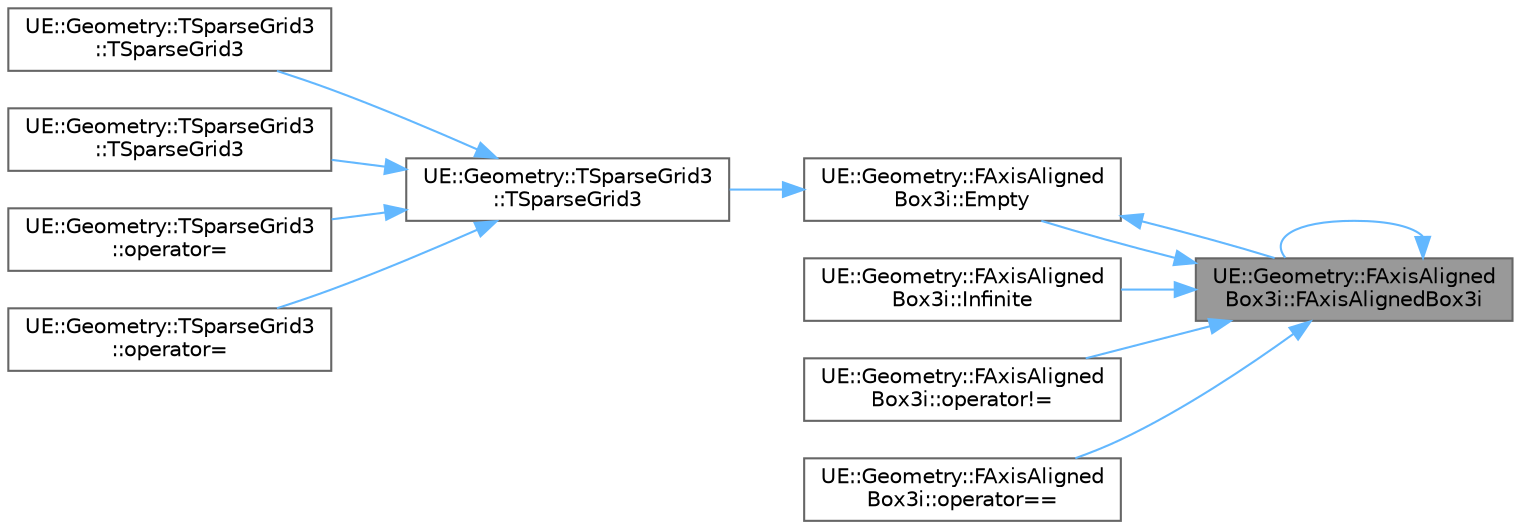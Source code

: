 digraph "UE::Geometry::FAxisAlignedBox3i::FAxisAlignedBox3i"
{
 // INTERACTIVE_SVG=YES
 // LATEX_PDF_SIZE
  bgcolor="transparent";
  edge [fontname=Helvetica,fontsize=10,labelfontname=Helvetica,labelfontsize=10];
  node [fontname=Helvetica,fontsize=10,shape=box,height=0.2,width=0.4];
  rankdir="RL";
  Node1 [id="Node000001",label="UE::Geometry::FAxisAligned\lBox3i::FAxisAlignedBox3i",height=0.2,width=0.4,color="gray40", fillcolor="grey60", style="filled", fontcolor="black",tooltip=" "];
  Node1 -> Node1 [id="edge1_Node000001_Node000001",dir="back",color="steelblue1",style="solid",tooltip=" "];
  Node1 -> Node2 [id="edge2_Node000001_Node000002",dir="back",color="steelblue1",style="solid",tooltip=" "];
  Node2 [id="Node000002",label="UE::Geometry::FAxisAligned\lBox3i::Empty",height=0.2,width=0.4,color="grey40", fillcolor="white", style="filled",URL="$db/d9f/structUE_1_1Geometry_1_1FAxisAlignedBox3i.html#a4038011c69113b30faf8e8c14e1161f8",tooltip=" "];
  Node2 -> Node1 [id="edge3_Node000002_Node000001",dir="back",color="steelblue1",style="solid",tooltip=" "];
  Node2 -> Node3 [id="edge4_Node000002_Node000003",dir="back",color="steelblue1",style="solid",tooltip=" "];
  Node3 [id="Node000003",label="UE::Geometry::TSparseGrid3\l::TSparseGrid3",height=0.2,width=0.4,color="grey40", fillcolor="white", style="filled",URL="$d4/de8/classUE_1_1Geometry_1_1TSparseGrid3.html#a3782394b19805549e48acc33e68dd281",tooltip="Create empty grid."];
  Node3 -> Node4 [id="edge5_Node000003_Node000004",dir="back",color="steelblue1",style="solid",tooltip=" "];
  Node4 [id="Node000004",label="UE::Geometry::TSparseGrid3\l::TSparseGrid3",height=0.2,width=0.4,color="grey40", fillcolor="white", style="filled",URL="$d4/de8/classUE_1_1Geometry_1_1TSparseGrid3.html#a63934fcdfea7775eabc44f72abe35762",tooltip=" "];
  Node3 -> Node5 [id="edge6_Node000003_Node000005",dir="back",color="steelblue1",style="solid",tooltip=" "];
  Node5 [id="Node000005",label="UE::Geometry::TSparseGrid3\l::TSparseGrid3",height=0.2,width=0.4,color="grey40", fillcolor="white", style="filled",URL="$d4/de8/classUE_1_1Geometry_1_1TSparseGrid3.html#a9a8051aebd3a4d3bc0d1ecf39db7d396",tooltip=" "];
  Node3 -> Node6 [id="edge7_Node000003_Node000006",dir="back",color="steelblue1",style="solid",tooltip=" "];
  Node6 [id="Node000006",label="UE::Geometry::TSparseGrid3\l::operator=",height=0.2,width=0.4,color="grey40", fillcolor="white", style="filled",URL="$d4/de8/classUE_1_1Geometry_1_1TSparseGrid3.html#a0f48e6548b5202312a11f425aee9d5cc",tooltip=" "];
  Node3 -> Node7 [id="edge8_Node000003_Node000007",dir="back",color="steelblue1",style="solid",tooltip=" "];
  Node7 [id="Node000007",label="UE::Geometry::TSparseGrid3\l::operator=",height=0.2,width=0.4,color="grey40", fillcolor="white", style="filled",URL="$d4/de8/classUE_1_1Geometry_1_1TSparseGrid3.html#a8bc5ccf326301449d6c01ffc42899152",tooltip=" "];
  Node1 -> Node8 [id="edge9_Node000001_Node000008",dir="back",color="steelblue1",style="solid",tooltip=" "];
  Node8 [id="Node000008",label="UE::Geometry::FAxisAligned\lBox3i::Infinite",height=0.2,width=0.4,color="grey40", fillcolor="white", style="filled",URL="$db/d9f/structUE_1_1Geometry_1_1FAxisAlignedBox3i.html#ae90f469152a6f1114b9e34c6613ac4bb",tooltip=" "];
  Node1 -> Node9 [id="edge10_Node000001_Node000009",dir="back",color="steelblue1",style="solid",tooltip=" "];
  Node9 [id="Node000009",label="UE::Geometry::FAxisAligned\lBox3i::operator!=",height=0.2,width=0.4,color="grey40", fillcolor="white", style="filled",URL="$db/d9f/structUE_1_1Geometry_1_1FAxisAlignedBox3i.html#a2623d4edafb6640c724d61621767b2e1",tooltip=" "];
  Node1 -> Node10 [id="edge11_Node000001_Node000010",dir="back",color="steelblue1",style="solid",tooltip=" "];
  Node10 [id="Node000010",label="UE::Geometry::FAxisAligned\lBox3i::operator==",height=0.2,width=0.4,color="grey40", fillcolor="white", style="filled",URL="$db/d9f/structUE_1_1Geometry_1_1FAxisAlignedBox3i.html#afe35b94eaa258304d9e642860c3d645d",tooltip=" "];
}
